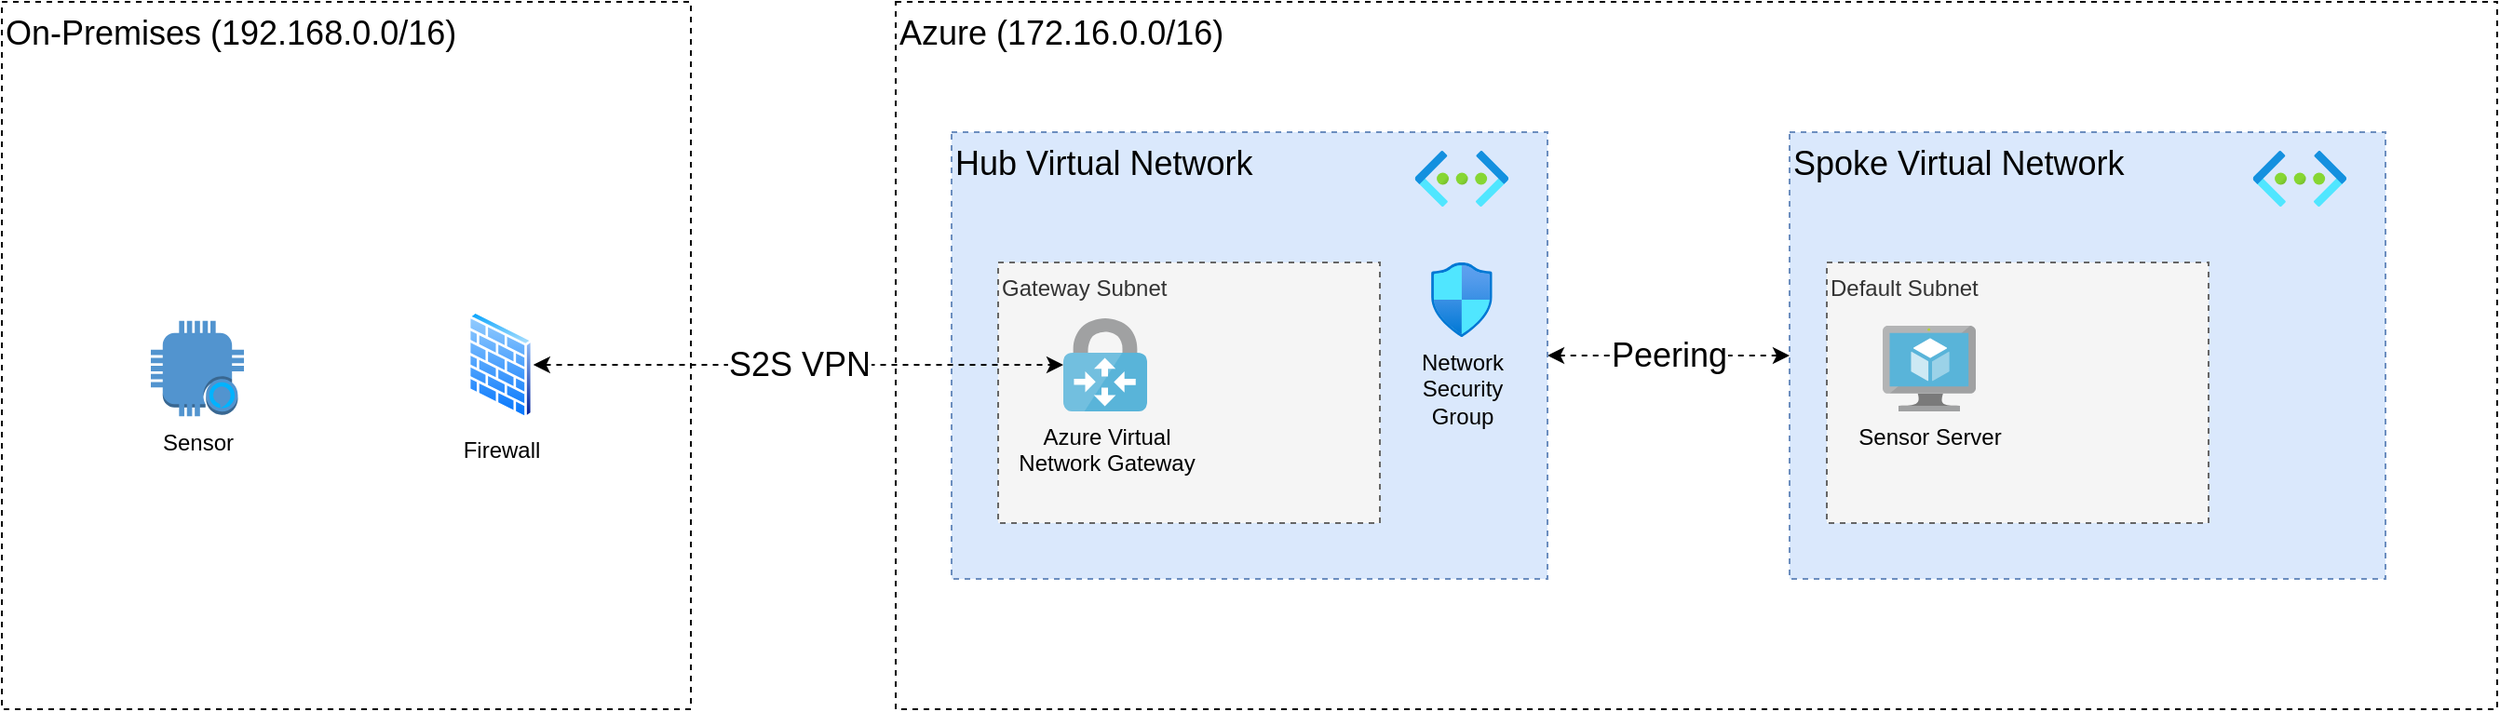 <mxfile>
    <diagram id="P19fTHY-L78ZA4xSGWQA" name="Page-1">
        <mxGraphModel dx="1523" dy="861" grid="1" gridSize="10" guides="1" tooltips="1" connect="1" arrows="1" fold="1" page="1" pageScale="1" pageWidth="2339" pageHeight="3300" background="#ffffff" math="0" shadow="0">
            <root>
                <mxCell id="0"/>
                <mxCell id="1" parent="0"/>
                <mxCell id="19" value="Azure (172.16.0.0/16)" style="rounded=0;whiteSpace=wrap;html=1;dashed=1;verticalAlign=top;align=left;spacingLeft=0;fontSize=18;" vertex="1" parent="1">
                    <mxGeometry x="620" y="160" width="860" height="380" as="geometry"/>
                </mxCell>
                <mxCell id="14" value="Spoke Virtual Network" style="rounded=0;whiteSpace=wrap;html=1;dashed=1;verticalAlign=top;align=left;spacingLeft=0;fillColor=#dae8fc;strokeColor=#6c8ebf;fontSize=18;" vertex="1" parent="1">
                    <mxGeometry x="1100" y="230" width="320" height="240" as="geometry"/>
                </mxCell>
                <mxCell id="21" style="edgeStyle=none;html=1;entryX=0;entryY=0.5;entryDx=0;entryDy=0;fontSize=18;strokeColor=none;" edge="1" parent="1" source="10" target="14">
                    <mxGeometry relative="1" as="geometry"/>
                </mxCell>
                <mxCell id="22" value="Peering" style="edgeStyle=none;html=1;fontSize=18;endArrow=classic;endFill=1;dashed=1;startArrow=classic;startFill=1;" edge="1" parent="1" source="10">
                    <mxGeometry x="-0.006" relative="1" as="geometry">
                        <mxPoint x="1100" y="350" as="targetPoint"/>
                        <mxPoint as="offset"/>
                    </mxGeometry>
                </mxCell>
                <mxCell id="10" value="Hub Virtual Network" style="rounded=0;whiteSpace=wrap;html=1;dashed=1;verticalAlign=top;align=left;spacingLeft=0;fillColor=#dae8fc;strokeColor=#6c8ebf;fontSize=18;" vertex="1" parent="1">
                    <mxGeometry x="650" y="230" width="320" height="240" as="geometry"/>
                </mxCell>
                <mxCell id="12" value="Gateway Subnet" style="rounded=0;whiteSpace=wrap;html=1;dashed=1;verticalAlign=top;align=left;spacingLeft=0;fillColor=#f5f5f5;strokeColor=#666666;fontColor=#333333;" vertex="1" parent="1">
                    <mxGeometry x="675" y="300" width="205" height="140" as="geometry"/>
                </mxCell>
                <mxCell id="6" value="Azure Virtual &lt;br&gt;Network Gateway" style="aspect=fixed;html=1;points=[];align=center;image;fontSize=12;image=img/lib/mscae/VPN_Gateway.svg;labelBackgroundColor=none;" vertex="1" parent="1">
                    <mxGeometry x="710" y="330" width="45" height="50" as="geometry"/>
                </mxCell>
                <mxCell id="11" value="" style="aspect=fixed;html=1;points=[];align=center;image;fontSize=12;image=img/lib/azure2/networking/Virtual_Networks.svg;" vertex="1" parent="1">
                    <mxGeometry x="898.82" y="240" width="50.25" height="30" as="geometry"/>
                </mxCell>
                <mxCell id="13" value="Network &lt;br&gt;Security&lt;br&gt;Group" style="aspect=fixed;html=1;points=[];align=center;image;fontSize=12;image=img/lib/azure2/networking/Network_Security_Groups.svg;rounded=0;dashed=1;labelBackgroundColor=none;" vertex="1" parent="1">
                    <mxGeometry x="907.47" y="300" width="32.94" height="40" as="geometry"/>
                </mxCell>
                <mxCell id="16" value="Default Subnet" style="rounded=0;whiteSpace=wrap;html=1;dashed=1;verticalAlign=top;align=left;spacingLeft=0;fillColor=#f5f5f5;strokeColor=#666666;fontColor=#333333;" vertex="1" parent="1">
                    <mxGeometry x="1120" y="300" width="205" height="140" as="geometry"/>
                </mxCell>
                <mxCell id="15" value="" style="aspect=fixed;html=1;points=[];align=center;image;fontSize=12;image=img/lib/azure2/networking/Virtual_Networks.svg;" vertex="1" parent="1">
                    <mxGeometry x="1348.82" y="240" width="50.25" height="30" as="geometry"/>
                </mxCell>
                <mxCell id="3" value="Sensor Server" style="aspect=fixed;html=1;points=[];align=center;image;fontSize=12;image=img/lib/mscae/Virtual_Machine.svg;labelBackgroundColor=none;" vertex="1" parent="1">
                    <mxGeometry x="1150" y="334" width="50" height="46" as="geometry"/>
                </mxCell>
                <mxCell id="17" value="On-Premises (192.168.0.0/16)" style="rounded=0;whiteSpace=wrap;html=1;dashed=1;verticalAlign=top;align=left;spacingLeft=0;fontSize=18;" vertex="1" parent="1">
                    <mxGeometry x="140" y="160" width="370" height="380" as="geometry"/>
                </mxCell>
                <mxCell id="4" value="Sensor" style="outlineConnect=0;dashed=0;verticalLabelPosition=bottom;verticalAlign=top;align=center;html=1;shape=mxgraph.aws3.alexa_enabled_device;fillColor=#5294CF;gradientColor=none;" vertex="1" parent="1">
                    <mxGeometry x="220" y="331.38" width="50" height="51.25" as="geometry"/>
                </mxCell>
                <mxCell id="23" value="S2S VPN" style="edgeStyle=none;html=1;fontSize=18;endArrow=classic;endFill=1;startArrow=classic;exitX=1;exitY=0.5;exitDx=0;exitDy=0;dashed=1;startFill=1;" edge="1" parent="1" source="9" target="6">
                    <mxGeometry relative="1" as="geometry">
                        <mxPoint x="589.15" y="354.8" as="sourcePoint"/>
                    </mxGeometry>
                </mxCell>
                <mxCell id="9" value="Firewall" style="aspect=fixed;perimeter=ellipsePerimeter;html=1;align=center;shadow=0;dashed=0;spacingTop=3;image;image=img/lib/active_directory/firewall.svg;" vertex="1" parent="1">
                    <mxGeometry x="390" y="326" width="35.38" height="58" as="geometry"/>
                </mxCell>
            </root>
        </mxGraphModel>
    </diagram>
</mxfile>